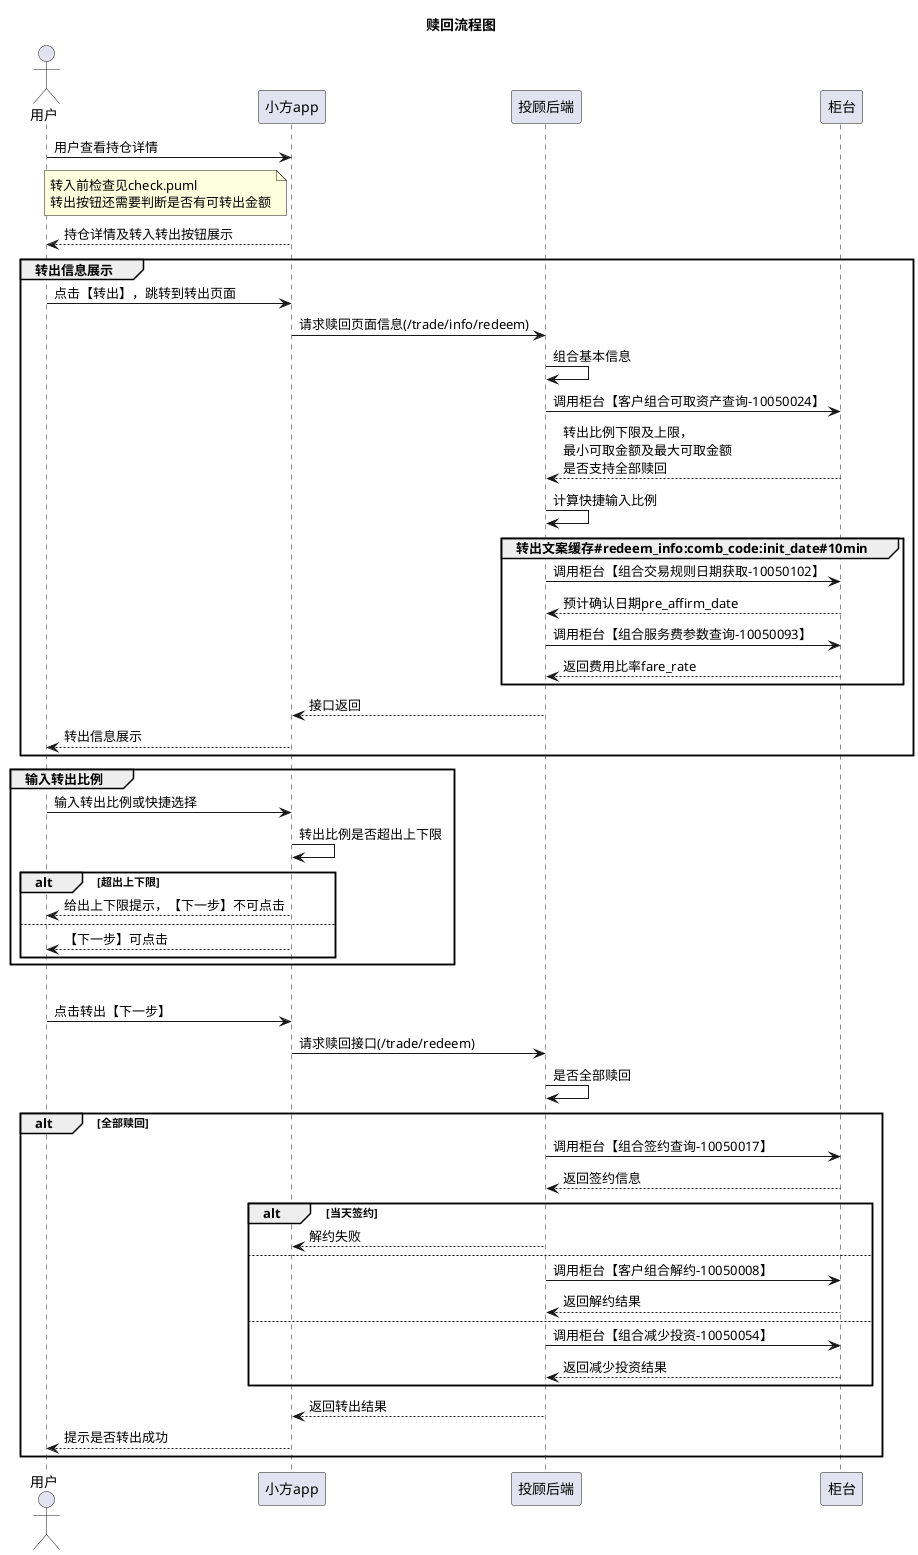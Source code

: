 @startuml

title 赎回流程图

actor 用户 as user
participant 小方app as xf
participant 投顾后端 as tg
participant 柜台 as counter

user->xf: 用户查看持仓详情
'group 交易（赎回）前检查
'    xf->tg: 请求交易前检查接口(/trade/preCheck)，tradeDirection传2
'        note over tg
'            包括：1. 组合交易状态相关
'                 2. 客户是否允许交易检查（账户相关）
'                 3. 交易时间限制检查
'                 4. 解约中不能交易
'        end note
'        tg->tg: 组合信息查询
'        alt 组合交易状态为1（不允许交易）
'                tg-->xf: canTrade为false，给出cannotTradeTip
'        else
'            tg->counter: 调用柜台【是否允许交易检查-10050038】
'            counter-->tg: 返回检查结果allow_exch_flag
'            alt allow_exch_flag为0
'                tg-->xf: canTrade为false，给出cannotTradeTip
'            else
'                tg->counter: 调用柜台【组合签约查询-10050072】
'                counter-->tg: 返回签约协议
'                note over tg
'                    如果返回的协议中有【已生效】，表示已签约
'                    其他状态待确认
'                    【解约中】不能赎回
'                end note
'                alt 解约中-不可赎回
'                    tg-->xf: canTrade为false，给出cannotTradeTip
''                else 全部赎回
''                    tg->counter: 调用柜台【交易时间限制检查-待确认】\n comb_busin_type传7（组合解约）
''                    counter->tg: 返回是否可全部赎回
''                    alt 不可全部赎回
''                        tg-->xf: canTrad为false，给出cannotTradeTip
''                    else
''                        tg-->xf: canTrade为true
''                    end
'                else
'                    tg->counter: 调用柜台【交易时间限制检查-待确认】\n comb_busin_type传3（减少投资）
'                    counter->tg: 返回是否可减少投资
'                    alt 不可减少投资
'                        tg-->xf: canTrad为false，给出cannotTradeTip
'                    else
'                        tg-->xf: canTrade为true
'                    end
'                end
'            end
'        end
'        xf->xf: 若canTrade字段为false，则【转出】按钮置灰，且提示cannotTradeTip
'end
note left xf
转入前检查见check.puml
转出按钮还需要判断是否有可转出金额
end note
xf-->user: 持仓详情及转入转出按钮展示

group 转出信息展示
    user->xf: 点击【转出】，跳转到转出页面
    xf->tg: 请求赎回页面信息(/trade/info/redeem)
    tg->tg: 组合基本信息
    tg->counter: 调用柜台【客户组合可取资产查询-10050024】
    counter-->tg: 转出比例下限及上限，\n最小可取金额及最大可取金额\n是否支持全部赎回
    tg->tg: 计算快捷输入比例
    group 转出文案缓存#redeem_info:comb_code:init_date#10min
        tg->counter: 调用柜台【组合交易规则日期获取-10050102】
        counter-->tg: 预计确认日期pre_affirm_date
        tg->counter: 调用柜台【组合服务费参数查询-10050093】
        counter-->tg: 返回费用比率fare_rate
    end
    tg-->xf: 接口返回
    xf-->user: 转出信息展示
end
group 输入转出比例
    user->xf: 输入转出比例或快捷选择
    xf->xf: 转出比例是否超出上下限
    alt 超出上下限
        xf-->user: 给出上下限提示，【下一步】不可点击
    else
        xf-->user: 【下一步】可点击
    end
end
group 转出
    user->xf: 点击转出【下一步】
    xf->tg: 请求赎回接口(/trade/redeem)
    tg->tg: 是否全部赎回
    alt 全部赎回
        tg->counter: 调用柜台【组合签约查询-10050017】
        counter-->tg: 返回签约信息
        alt 当天签约
            tg-->xf: 解约失败
        else
            tg->counter: 调用柜台【客户组合解约-10050008】
            counter-->tg: 返回解约结果
    else
        tg->counter: 调用柜台【组合减少投资-10050054】
        counter-->tg: 返回减少投资结果
    end
    tg-->xf: 返回转出结果
    xf-->user: 提示是否转出成功
end
@enduml